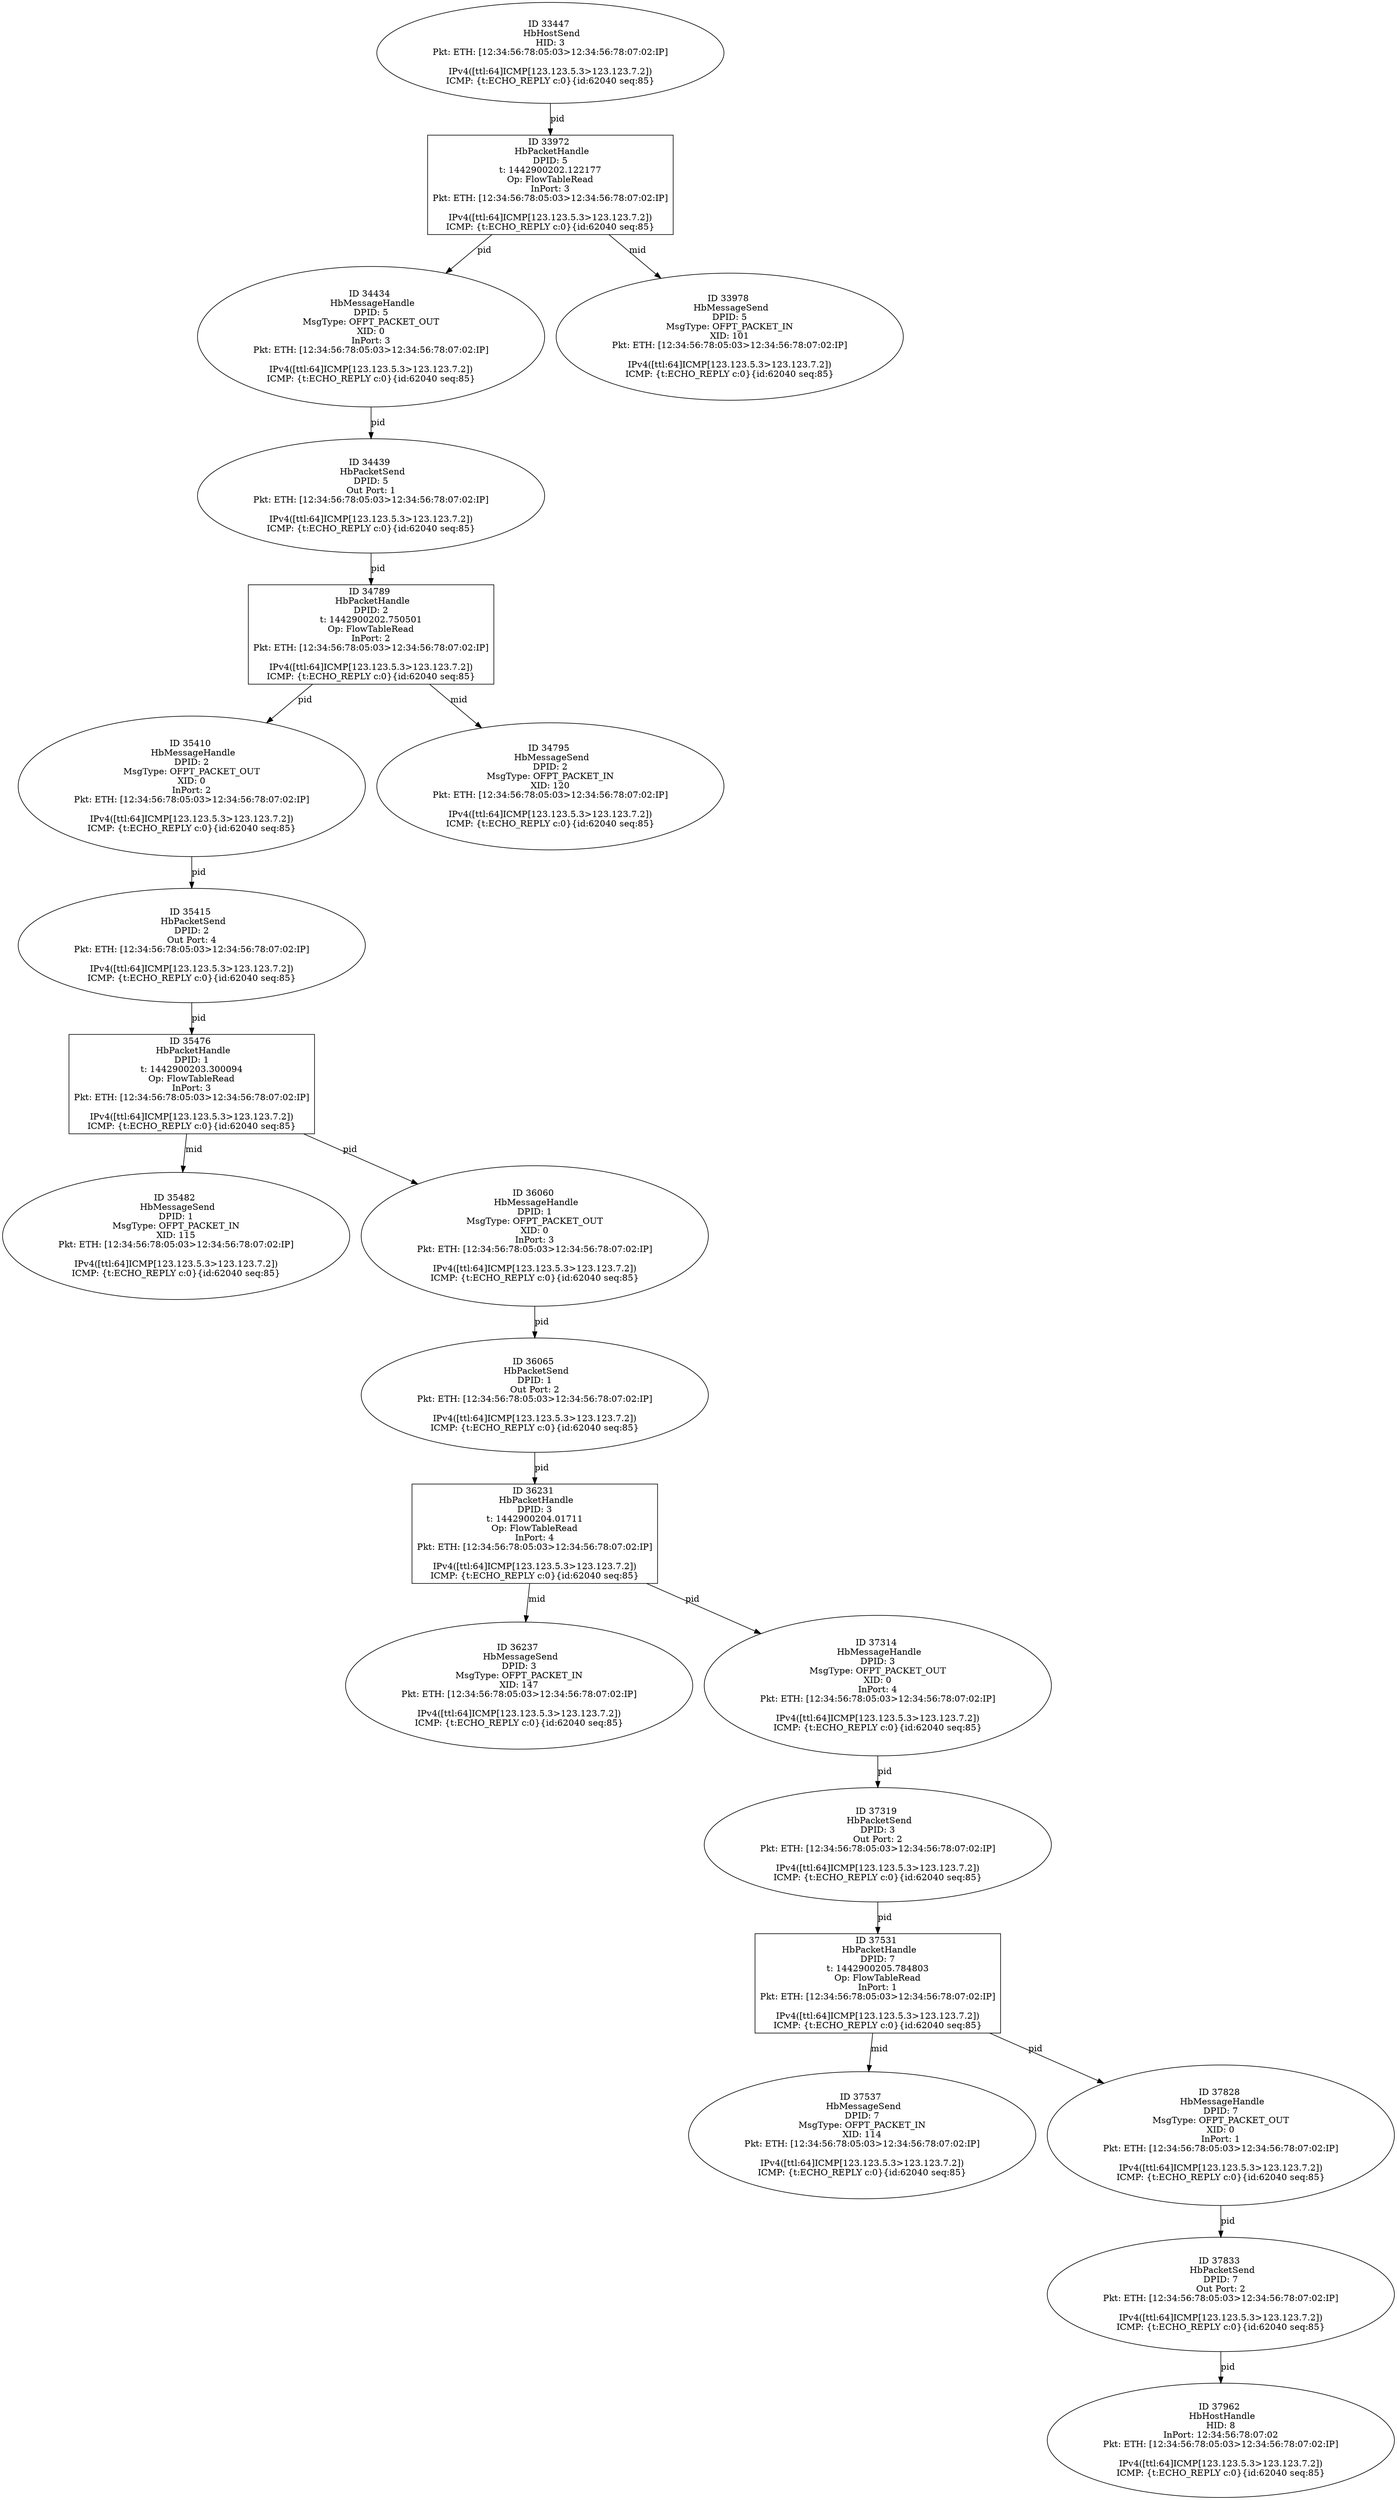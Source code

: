 strict digraph G {
34434 [shape=oval, event=<hb_events.HbMessageHandle object at 0x10eeb56d0>, label="ID 34434 
 HbMessageHandle
DPID: 5
MsgType: OFPT_PACKET_OUT
XID: 0
InPort: 3
Pkt: ETH: [12:34:56:78:05:03>12:34:56:78:07:02:IP]

IPv4([ttl:64]ICMP[123.123.5.3>123.123.7.2])
ICMP: {t:ECHO_REPLY c:0}{id:62040 seq:85}"];
36231 [shape=box, event=<hb_events.HbPacketHandle object at 0x10f4df510>, label="ID 36231 
 HbPacketHandle
DPID: 3
t: 1442900204.01711
Op: FlowTableRead
InPort: 4
Pkt: ETH: [12:34:56:78:05:03>12:34:56:78:07:02:IP]

IPv4([ttl:64]ICMP[123.123.5.3>123.123.7.2])
ICMP: {t:ECHO_REPLY c:0}{id:62040 seq:85}"];
36237 [shape=oval, event=<hb_events.HbMessageSend object at 0x10f50a550>, label="ID 36237 
 HbMessageSend
DPID: 3
MsgType: OFPT_PACKET_IN
XID: 147
Pkt: ETH: [12:34:56:78:05:03>12:34:56:78:07:02:IP]

IPv4([ttl:64]ICMP[123.123.5.3>123.123.7.2])
ICMP: {t:ECHO_REPLY c:0}{id:62040 seq:85}"];
35476 [shape=box, event=<hb_events.HbPacketHandle object at 0x10f1c98d0>, label="ID 35476 
 HbPacketHandle
DPID: 1
t: 1442900203.300094
Op: FlowTableRead
InPort: 3
Pkt: ETH: [12:34:56:78:05:03>12:34:56:78:07:02:IP]

IPv4([ttl:64]ICMP[123.123.5.3>123.123.7.2])
ICMP: {t:ECHO_REPLY c:0}{id:62040 seq:85}"];
35482 [shape=oval, event=<hb_events.HbMessageSend object at 0x10f1c9ed0>, label="ID 35482 
 HbMessageSend
DPID: 1
MsgType: OFPT_PACKET_IN
XID: 115
Pkt: ETH: [12:34:56:78:05:03>12:34:56:78:07:02:IP]

IPv4([ttl:64]ICMP[123.123.5.3>123.123.7.2])
ICMP: {t:ECHO_REPLY c:0}{id:62040 seq:85}"];
37531 [shape=box, event=<hb_events.HbPacketHandle object at 0x10fc39bd0>, label="ID 37531 
 HbPacketHandle
DPID: 7
t: 1442900205.784803
Op: FlowTableRead
InPort: 1
Pkt: ETH: [12:34:56:78:05:03>12:34:56:78:07:02:IP]

IPv4([ttl:64]ICMP[123.123.5.3>123.123.7.2])
ICMP: {t:ECHO_REPLY c:0}{id:62040 seq:85}"];
37537 [shape=oval, event=<hb_events.HbMessageSend object at 0x10fc518d0>, label="ID 37537 
 HbMessageSend
DPID: 7
MsgType: OFPT_PACKET_IN
XID: 114
Pkt: ETH: [12:34:56:78:05:03>12:34:56:78:07:02:IP]

IPv4([ttl:64]ICMP[123.123.5.3>123.123.7.2])
ICMP: {t:ECHO_REPLY c:0}{id:62040 seq:85}"];
33447 [shape=oval, event=<hb_events.HbHostSend object at 0x10ecac510>, label="ID 33447 
 HbHostSend
HID: 3
Pkt: ETH: [12:34:56:78:05:03>12:34:56:78:07:02:IP]

IPv4([ttl:64]ICMP[123.123.5.3>123.123.7.2])
ICMP: {t:ECHO_REPLY c:0}{id:62040 seq:85}"];
34439 [shape=oval, event=<hb_events.HbPacketSend object at 0x10eeb5510>, label="ID 34439 
 HbPacketSend
DPID: 5
Out Port: 1
Pkt: ETH: [12:34:56:78:05:03>12:34:56:78:07:02:IP]

IPv4([ttl:64]ICMP[123.123.5.3>123.123.7.2])
ICMP: {t:ECHO_REPLY c:0}{id:62040 seq:85}"];
33972 [shape=box, event=<hb_events.HbPacketHandle object at 0x10edadc50>, label="ID 33972 
 HbPacketHandle
DPID: 5
t: 1442900202.122177
Op: FlowTableRead
InPort: 3
Pkt: ETH: [12:34:56:78:05:03>12:34:56:78:07:02:IP]

IPv4([ttl:64]ICMP[123.123.5.3>123.123.7.2])
ICMP: {t:ECHO_REPLY c:0}{id:62040 seq:85}"];
33978 [shape=oval, event=<hb_events.HbMessageSend object at 0x10edba050>, label="ID 33978 
 HbMessageSend
DPID: 5
MsgType: OFPT_PACKET_IN
XID: 101
Pkt: ETH: [12:34:56:78:05:03>12:34:56:78:07:02:IP]

IPv4([ttl:64]ICMP[123.123.5.3>123.123.7.2])
ICMP: {t:ECHO_REPLY c:0}{id:62040 seq:85}"];
37314 [shape=oval, event=<hb_events.HbMessageHandle object at 0x10fae6b50>, label="ID 37314 
 HbMessageHandle
DPID: 3
MsgType: OFPT_PACKET_OUT
XID: 0
InPort: 4
Pkt: ETH: [12:34:56:78:05:03>12:34:56:78:07:02:IP]

IPv4([ttl:64]ICMP[123.123.5.3>123.123.7.2])
ICMP: {t:ECHO_REPLY c:0}{id:62040 seq:85}"];
37828 [shape=oval, event=<hb_events.HbMessageHandle object at 0x10fe1e250>, label="ID 37828 
 HbMessageHandle
DPID: 7
MsgType: OFPT_PACKET_OUT
XID: 0
InPort: 1
Pkt: ETH: [12:34:56:78:05:03>12:34:56:78:07:02:IP]

IPv4([ttl:64]ICMP[123.123.5.3>123.123.7.2])
ICMP: {t:ECHO_REPLY c:0}{id:62040 seq:85}"];
37319 [shape=oval, event=<hb_events.HbPacketSend object at 0x10faee0d0>, label="ID 37319 
 HbPacketSend
DPID: 3
Out Port: 2
Pkt: ETH: [12:34:56:78:05:03>12:34:56:78:07:02:IP]

IPv4([ttl:64]ICMP[123.123.5.3>123.123.7.2])
ICMP: {t:ECHO_REPLY c:0}{id:62040 seq:85}"];
37833 [shape=oval, event=<hb_events.HbPacketSend object at 0x10fe5d710>, label="ID 37833 
 HbPacketSend
DPID: 7
Out Port: 2
Pkt: ETH: [12:34:56:78:05:03>12:34:56:78:07:02:IP]

IPv4([ttl:64]ICMP[123.123.5.3>123.123.7.2])
ICMP: {t:ECHO_REPLY c:0}{id:62040 seq:85}"];
37962 [shape=oval, event=<hb_events.HbHostHandle object at 0x10fee6710>, label="ID 37962 
 HbHostHandle
HID: 8
InPort: 12:34:56:78:07:02
Pkt: ETH: [12:34:56:78:05:03>12:34:56:78:07:02:IP]

IPv4([ttl:64]ICMP[123.123.5.3>123.123.7.2])
ICMP: {t:ECHO_REPLY c:0}{id:62040 seq:85}"];
35410 [shape=oval, event=<hb_events.HbMessageHandle object at 0x10f1b42d0>, label="ID 35410 
 HbMessageHandle
DPID: 2
MsgType: OFPT_PACKET_OUT
XID: 0
InPort: 2
Pkt: ETH: [12:34:56:78:05:03>12:34:56:78:07:02:IP]

IPv4([ttl:64]ICMP[123.123.5.3>123.123.7.2])
ICMP: {t:ECHO_REPLY c:0}{id:62040 seq:85}"];
35415 [shape=oval, event=<hb_events.HbPacketSend object at 0x10f1b4890>, label="ID 35415 
 HbPacketSend
DPID: 2
Out Port: 4
Pkt: ETH: [12:34:56:78:05:03>12:34:56:78:07:02:IP]

IPv4([ttl:64]ICMP[123.123.5.3>123.123.7.2])
ICMP: {t:ECHO_REPLY c:0}{id:62040 seq:85}"];
36060 [shape=oval, event=<hb_events.HbMessageHandle object at 0x10f44f4d0>, label="ID 36060 
 HbMessageHandle
DPID: 1
MsgType: OFPT_PACKET_OUT
XID: 0
InPort: 3
Pkt: ETH: [12:34:56:78:05:03>12:34:56:78:07:02:IP]

IPv4([ttl:64]ICMP[123.123.5.3>123.123.7.2])
ICMP: {t:ECHO_REPLY c:0}{id:62040 seq:85}"];
36065 [shape=oval, event=<hb_events.HbPacketSend object at 0x10f44f950>, label="ID 36065 
 HbPacketSend
DPID: 1
Out Port: 2
Pkt: ETH: [12:34:56:78:05:03>12:34:56:78:07:02:IP]

IPv4([ttl:64]ICMP[123.123.5.3>123.123.7.2])
ICMP: {t:ECHO_REPLY c:0}{id:62040 seq:85}"];
34789 [shape=box, event=<hb_events.HbPacketHandle object at 0x10efad690>, label="ID 34789 
 HbPacketHandle
DPID: 2
t: 1442900202.750501
Op: FlowTableRead
InPort: 2
Pkt: ETH: [12:34:56:78:05:03>12:34:56:78:07:02:IP]

IPv4([ttl:64]ICMP[123.123.5.3>123.123.7.2])
ICMP: {t:ECHO_REPLY c:0}{id:62040 seq:85}"];
34795 [shape=oval, event=<hb_events.HbMessageSend object at 0x10efc6c90>, label="ID 34795 
 HbMessageSend
DPID: 2
MsgType: OFPT_PACKET_IN
XID: 120
Pkt: ETH: [12:34:56:78:05:03>12:34:56:78:07:02:IP]

IPv4([ttl:64]ICMP[123.123.5.3>123.123.7.2])
ICMP: {t:ECHO_REPLY c:0}{id:62040 seq:85}"];
34434 -> 34439  [rel=pid, label=pid];
36231 -> 37314  [rel=pid, label=pid];
36231 -> 36237  [rel=mid, label=mid];
35476 -> 35482  [rel=mid, label=mid];
35476 -> 36060  [rel=pid, label=pid];
37531 -> 37537  [rel=mid, label=mid];
37531 -> 37828  [rel=pid, label=pid];
33447 -> 33972  [rel=pid, label=pid];
34439 -> 34789  [rel=pid, label=pid];
33972 -> 33978  [rel=mid, label=mid];
33972 -> 34434  [rel=pid, label=pid];
37314 -> 37319  [rel=pid, label=pid];
37828 -> 37833  [rel=pid, label=pid];
37319 -> 37531  [rel=pid, label=pid];
37833 -> 37962  [rel=pid, label=pid];
35410 -> 35415  [rel=pid, label=pid];
35415 -> 35476  [rel=pid, label=pid];
36060 -> 36065  [rel=pid, label=pid];
36065 -> 36231  [rel=pid, label=pid];
34789 -> 35410  [rel=pid, label=pid];
34789 -> 34795  [rel=mid, label=mid];
}
